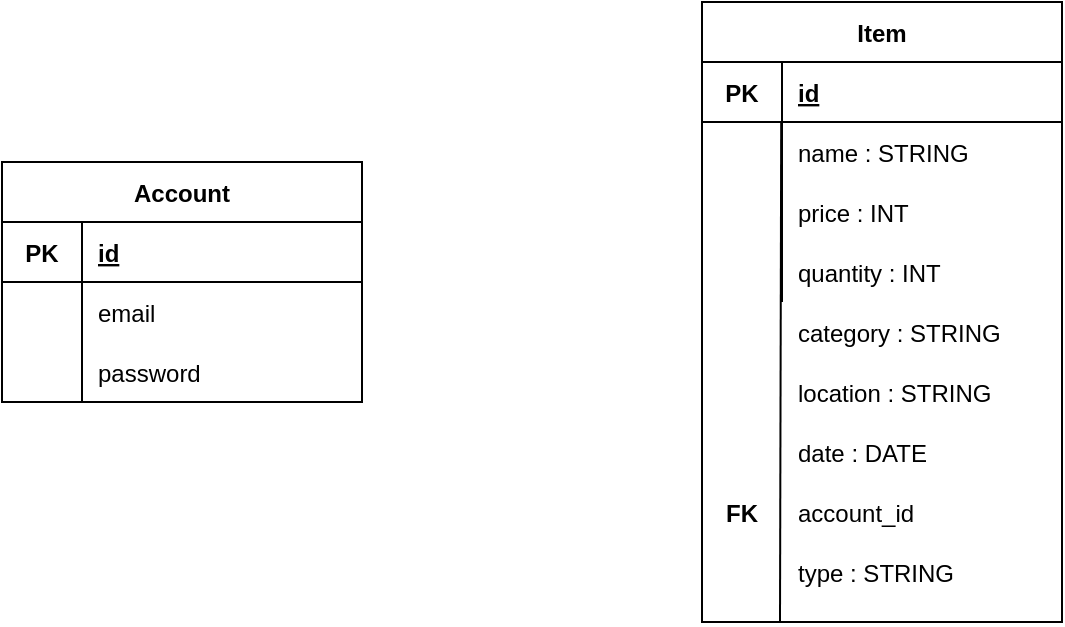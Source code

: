 <mxfile version="20.8.10" type="device"><diagram name="Page-1" id="TtEaD-CPEg2RzX_yP1ej"><mxGraphModel dx="1100" dy="750" grid="1" gridSize="10" guides="1" tooltips="1" connect="1" arrows="1" fold="1" page="1" pageScale="1" pageWidth="850" pageHeight="1100" math="0" shadow="0"><root><mxCell id="0"/><mxCell id="1" parent="0"/><mxCell id="OXw3tdGCLBM2GEosLcbu-1" value="Item" style="shape=table;startSize=30;container=1;collapsible=1;childLayout=tableLayout;fixedRows=1;rowLines=0;fontStyle=1;align=center;resizeLast=1;rounded=0;labelBackgroundColor=none;" vertex="1" parent="1"><mxGeometry x="390" y="310" width="180" height="310" as="geometry"/></mxCell><mxCell id="OXw3tdGCLBM2GEosLcbu-2" value="" style="shape=tableRow;horizontal=0;startSize=0;swimlaneHead=0;swimlaneBody=0;fillColor=none;collapsible=0;dropTarget=0;points=[[0,0.5],[1,0.5]];portConstraint=eastwest;top=0;left=0;right=0;bottom=1;rounded=0;labelBackgroundColor=none;" vertex="1" parent="OXw3tdGCLBM2GEosLcbu-1"><mxGeometry y="30" width="180" height="30" as="geometry"/></mxCell><mxCell id="OXw3tdGCLBM2GEosLcbu-3" value="PK" style="shape=partialRectangle;connectable=0;fillColor=none;top=0;left=0;bottom=0;right=0;fontStyle=1;overflow=hidden;rounded=0;labelBackgroundColor=none;" vertex="1" parent="OXw3tdGCLBM2GEosLcbu-2"><mxGeometry width="40" height="30" as="geometry"><mxRectangle width="40" height="30" as="alternateBounds"/></mxGeometry></mxCell><mxCell id="OXw3tdGCLBM2GEosLcbu-4" value="id" style="shape=partialRectangle;connectable=0;fillColor=none;top=0;left=0;bottom=0;right=0;align=left;spacingLeft=6;fontStyle=5;overflow=hidden;rounded=0;labelBackgroundColor=none;" vertex="1" parent="OXw3tdGCLBM2GEosLcbu-2"><mxGeometry x="40" width="140" height="30" as="geometry"><mxRectangle width="140" height="30" as="alternateBounds"/></mxGeometry></mxCell><mxCell id="OXw3tdGCLBM2GEosLcbu-5" value="" style="shape=tableRow;horizontal=0;startSize=0;swimlaneHead=0;swimlaneBody=0;fillColor=none;collapsible=0;dropTarget=0;points=[[0,0.5],[1,0.5]];portConstraint=eastwest;top=0;left=0;right=0;bottom=0;rounded=0;labelBackgroundColor=none;" vertex="1" parent="OXw3tdGCLBM2GEosLcbu-1"><mxGeometry y="60" width="180" height="30" as="geometry"/></mxCell><mxCell id="OXw3tdGCLBM2GEosLcbu-6" value="" style="shape=partialRectangle;connectable=0;fillColor=none;top=0;left=0;bottom=0;right=0;editable=1;overflow=hidden;rounded=0;labelBackgroundColor=none;" vertex="1" parent="OXw3tdGCLBM2GEosLcbu-5"><mxGeometry width="40" height="30" as="geometry"><mxRectangle width="40" height="30" as="alternateBounds"/></mxGeometry></mxCell><mxCell id="OXw3tdGCLBM2GEosLcbu-7" value="name : STRING" style="shape=partialRectangle;connectable=0;fillColor=none;top=0;left=0;bottom=0;right=0;align=left;spacingLeft=6;overflow=hidden;rounded=0;labelBackgroundColor=none;" vertex="1" parent="OXw3tdGCLBM2GEosLcbu-5"><mxGeometry x="40" width="140" height="30" as="geometry"><mxRectangle width="140" height="30" as="alternateBounds"/></mxGeometry></mxCell><mxCell id="OXw3tdGCLBM2GEosLcbu-8" value="" style="shape=tableRow;horizontal=0;startSize=0;swimlaneHead=0;swimlaneBody=0;fillColor=none;collapsible=0;dropTarget=0;points=[[0,0.5],[1,0.5]];portConstraint=eastwest;top=0;left=0;right=0;bottom=0;rounded=0;labelBackgroundColor=none;" vertex="1" parent="OXw3tdGCLBM2GEosLcbu-1"><mxGeometry y="90" width="180" height="30" as="geometry"/></mxCell><mxCell id="OXw3tdGCLBM2GEosLcbu-9" value="" style="shape=partialRectangle;connectable=0;fillColor=none;top=0;left=0;bottom=0;right=0;editable=1;overflow=hidden;rounded=0;labelBackgroundColor=none;" vertex="1" parent="OXw3tdGCLBM2GEosLcbu-8"><mxGeometry width="40" height="30" as="geometry"><mxRectangle width="40" height="30" as="alternateBounds"/></mxGeometry></mxCell><mxCell id="OXw3tdGCLBM2GEosLcbu-10" value="price : INT" style="shape=partialRectangle;connectable=0;fillColor=none;top=0;left=0;bottom=0;right=0;align=left;spacingLeft=6;overflow=hidden;rounded=0;labelBackgroundColor=none;" vertex="1" parent="OXw3tdGCLBM2GEosLcbu-8"><mxGeometry x="40" width="140" height="30" as="geometry"><mxRectangle width="140" height="30" as="alternateBounds"/></mxGeometry></mxCell><mxCell id="OXw3tdGCLBM2GEosLcbu-11" value="" style="shape=tableRow;horizontal=0;startSize=0;swimlaneHead=0;swimlaneBody=0;fillColor=none;collapsible=0;dropTarget=0;points=[[0,0.5],[1,0.5]];portConstraint=eastwest;top=0;left=0;right=0;bottom=0;rounded=0;labelBackgroundColor=none;" vertex="1" parent="OXw3tdGCLBM2GEosLcbu-1"><mxGeometry y="120" width="180" height="30" as="geometry"/></mxCell><mxCell id="OXw3tdGCLBM2GEosLcbu-12" value="" style="shape=partialRectangle;connectable=0;fillColor=none;top=0;left=0;bottom=0;right=0;editable=1;overflow=hidden;rounded=0;labelBackgroundColor=none;" vertex="1" parent="OXw3tdGCLBM2GEosLcbu-11"><mxGeometry width="40" height="30" as="geometry"><mxRectangle width="40" height="30" as="alternateBounds"/></mxGeometry></mxCell><mxCell id="OXw3tdGCLBM2GEosLcbu-13" value="quantity : INT" style="shape=partialRectangle;connectable=0;fillColor=none;top=0;left=0;bottom=0;right=0;align=left;spacingLeft=6;overflow=hidden;rounded=0;labelBackgroundColor=none;" vertex="1" parent="OXw3tdGCLBM2GEosLcbu-11"><mxGeometry x="40" width="140" height="30" as="geometry"><mxRectangle width="140" height="30" as="alternateBounds"/></mxGeometry></mxCell><mxCell id="OXw3tdGCLBM2GEosLcbu-53" value="" style="endArrow=none;html=1;exitX=0.22;exitY=-0.009;exitDx=0;exitDy=0;exitPerimeter=0;" edge="1" parent="OXw3tdGCLBM2GEosLcbu-1" source="OXw3tdGCLBM2GEosLcbu-5"><mxGeometry width="50" height="50" relative="1" as="geometry"><mxPoint x="90" y="40" as="sourcePoint"/><mxPoint x="39" y="310" as="targetPoint"/></mxGeometry></mxCell><mxCell id="OXw3tdGCLBM2GEosLcbu-20" value="" style="shape=tableRow;horizontal=0;startSize=0;swimlaneHead=0;swimlaneBody=0;fillColor=none;collapsible=0;dropTarget=0;points=[[0,0.5],[1,0.5]];portConstraint=eastwest;top=0;left=0;right=0;bottom=0;rounded=0;labelBackgroundColor=none;" vertex="1" parent="1"><mxGeometry x="390" y="460" width="180" height="30" as="geometry"/></mxCell><mxCell id="OXw3tdGCLBM2GEosLcbu-21" value="" style="shape=partialRectangle;connectable=0;fillColor=none;top=0;left=0;bottom=0;right=0;editable=1;overflow=hidden;rounded=0;labelBackgroundColor=none;" vertex="1" parent="OXw3tdGCLBM2GEosLcbu-20"><mxGeometry width="30" height="30" as="geometry"><mxRectangle width="30" height="30" as="alternateBounds"/></mxGeometry></mxCell><mxCell id="OXw3tdGCLBM2GEosLcbu-24" value="Account" style="shape=table;startSize=30;container=1;collapsible=1;childLayout=tableLayout;fixedRows=1;rowLines=0;fontStyle=1;align=center;resizeLast=1;rounded=0;labelBackgroundColor=none;" vertex="1" parent="1"><mxGeometry x="40" y="390" width="180" height="120" as="geometry"/></mxCell><mxCell id="OXw3tdGCLBM2GEosLcbu-25" value="" style="shape=tableRow;horizontal=0;startSize=0;swimlaneHead=0;swimlaneBody=0;fillColor=none;collapsible=0;dropTarget=0;points=[[0,0.5],[1,0.5]];portConstraint=eastwest;top=0;left=0;right=0;bottom=1;rounded=0;labelBackgroundColor=none;" vertex="1" parent="OXw3tdGCLBM2GEosLcbu-24"><mxGeometry y="30" width="180" height="30" as="geometry"/></mxCell><mxCell id="OXw3tdGCLBM2GEosLcbu-26" value="PK" style="shape=partialRectangle;connectable=0;fillColor=none;top=0;left=0;bottom=0;right=0;fontStyle=1;overflow=hidden;rounded=0;labelBackgroundColor=none;" vertex="1" parent="OXw3tdGCLBM2GEosLcbu-25"><mxGeometry width="40" height="30" as="geometry"><mxRectangle width="40" height="30" as="alternateBounds"/></mxGeometry></mxCell><mxCell id="OXw3tdGCLBM2GEosLcbu-27" value="id" style="shape=partialRectangle;connectable=0;fillColor=none;top=0;left=0;bottom=0;right=0;align=left;spacingLeft=6;fontStyle=5;overflow=hidden;rounded=0;labelBackgroundColor=none;" vertex="1" parent="OXw3tdGCLBM2GEosLcbu-25"><mxGeometry x="40" width="140" height="30" as="geometry"><mxRectangle width="140" height="30" as="alternateBounds"/></mxGeometry></mxCell><mxCell id="OXw3tdGCLBM2GEosLcbu-28" value="" style="shape=tableRow;horizontal=0;startSize=0;swimlaneHead=0;swimlaneBody=0;fillColor=none;collapsible=0;dropTarget=0;points=[[0,0.5],[1,0.5]];portConstraint=eastwest;top=0;left=0;right=0;bottom=0;rounded=0;labelBackgroundColor=none;" vertex="1" parent="OXw3tdGCLBM2GEosLcbu-24"><mxGeometry y="60" width="180" height="30" as="geometry"/></mxCell><mxCell id="OXw3tdGCLBM2GEosLcbu-29" value="" style="shape=partialRectangle;connectable=0;fillColor=none;top=0;left=0;bottom=0;right=0;editable=1;overflow=hidden;rounded=0;labelBackgroundColor=none;" vertex="1" parent="OXw3tdGCLBM2GEosLcbu-28"><mxGeometry width="40" height="30" as="geometry"><mxRectangle width="40" height="30" as="alternateBounds"/></mxGeometry></mxCell><mxCell id="OXw3tdGCLBM2GEosLcbu-30" value="email" style="shape=partialRectangle;connectable=0;fillColor=none;top=0;left=0;bottom=0;right=0;align=left;spacingLeft=6;overflow=hidden;rounded=0;labelBackgroundColor=none;" vertex="1" parent="OXw3tdGCLBM2GEosLcbu-28"><mxGeometry x="40" width="140" height="30" as="geometry"><mxRectangle width="140" height="30" as="alternateBounds"/></mxGeometry></mxCell><mxCell id="OXw3tdGCLBM2GEosLcbu-31" value="" style="shape=tableRow;horizontal=0;startSize=0;swimlaneHead=0;swimlaneBody=0;fillColor=none;collapsible=0;dropTarget=0;points=[[0,0.5],[1,0.5]];portConstraint=eastwest;top=0;left=0;right=0;bottom=0;rounded=0;labelBackgroundColor=none;" vertex="1" parent="OXw3tdGCLBM2GEosLcbu-24"><mxGeometry y="90" width="180" height="30" as="geometry"/></mxCell><mxCell id="OXw3tdGCLBM2GEosLcbu-32" value="" style="shape=partialRectangle;connectable=0;fillColor=none;top=0;left=0;bottom=0;right=0;editable=1;overflow=hidden;rounded=0;labelBackgroundColor=none;" vertex="1" parent="OXw3tdGCLBM2GEosLcbu-31"><mxGeometry width="40" height="30" as="geometry"><mxRectangle width="40" height="30" as="alternateBounds"/></mxGeometry></mxCell><mxCell id="OXw3tdGCLBM2GEosLcbu-33" value="password" style="shape=partialRectangle;connectable=0;fillColor=none;top=0;left=0;bottom=0;right=0;align=left;spacingLeft=6;overflow=hidden;rounded=0;labelBackgroundColor=none;" vertex="1" parent="OXw3tdGCLBM2GEosLcbu-31"><mxGeometry x="40" width="140" height="30" as="geometry"><mxRectangle width="140" height="30" as="alternateBounds"/></mxGeometry></mxCell><mxCell id="OXw3tdGCLBM2GEosLcbu-41" value="" style="shape=tableRow;horizontal=0;startSize=0;swimlaneHead=0;swimlaneBody=0;fillColor=none;collapsible=0;dropTarget=0;points=[[0,0.5],[1,0.5]];portConstraint=eastwest;top=0;left=0;right=0;bottom=0;rounded=0;labelBackgroundColor=none;" vertex="1" parent="1"><mxGeometry x="390" y="460" width="180" height="30" as="geometry"/></mxCell><mxCell id="OXw3tdGCLBM2GEosLcbu-42" value="" style="shape=partialRectangle;connectable=0;fillColor=none;top=0;left=0;bottom=0;right=0;editable=1;overflow=hidden;rounded=0;labelBackgroundColor=none;" vertex="1" parent="OXw3tdGCLBM2GEosLcbu-41"><mxGeometry width="40" height="30" as="geometry"><mxRectangle width="40" height="30" as="alternateBounds"/></mxGeometry></mxCell><mxCell id="OXw3tdGCLBM2GEosLcbu-43" value="category : STRING" style="shape=partialRectangle;connectable=0;fillColor=none;top=0;left=0;bottom=0;right=0;align=left;spacingLeft=6;overflow=hidden;rounded=0;labelBackgroundColor=none;" vertex="1" parent="OXw3tdGCLBM2GEosLcbu-41"><mxGeometry x="40" width="140" height="30" as="geometry"><mxRectangle width="140" height="30" as="alternateBounds"/></mxGeometry></mxCell><mxCell id="OXw3tdGCLBM2GEosLcbu-44" value="" style="shape=tableRow;horizontal=0;startSize=0;swimlaneHead=0;swimlaneBody=0;fillColor=none;collapsible=0;dropTarget=0;points=[[0,0.5],[1,0.5]];portConstraint=eastwest;top=0;left=0;right=0;bottom=0;rounded=0;labelBackgroundColor=none;" vertex="1" parent="1"><mxGeometry x="390" y="490" width="180" height="30" as="geometry"/></mxCell><mxCell id="OXw3tdGCLBM2GEosLcbu-45" value="" style="shape=partialRectangle;connectable=0;fillColor=none;top=0;left=0;bottom=0;right=0;editable=1;overflow=hidden;rounded=0;labelBackgroundColor=none;" vertex="1" parent="OXw3tdGCLBM2GEosLcbu-44"><mxGeometry width="40" height="30" as="geometry"><mxRectangle width="40" height="30" as="alternateBounds"/></mxGeometry></mxCell><mxCell id="OXw3tdGCLBM2GEosLcbu-46" value="location : STRING" style="shape=partialRectangle;connectable=0;fillColor=none;top=0;left=0;bottom=0;right=0;align=left;spacingLeft=6;overflow=hidden;rounded=0;labelBackgroundColor=none;" vertex="1" parent="OXw3tdGCLBM2GEosLcbu-44"><mxGeometry x="40" width="140" height="30" as="geometry"><mxRectangle width="140" height="30" as="alternateBounds"/></mxGeometry></mxCell><mxCell id="OXw3tdGCLBM2GEosLcbu-47" value="" style="shape=tableRow;horizontal=0;startSize=0;swimlaneHead=0;swimlaneBody=0;fillColor=none;collapsible=0;dropTarget=0;points=[[0,0.5],[1,0.5]];portConstraint=eastwest;top=0;left=0;right=0;bottom=0;rounded=0;labelBackgroundColor=none;" vertex="1" parent="1"><mxGeometry x="390" y="520" width="180" height="30" as="geometry"/></mxCell><mxCell id="OXw3tdGCLBM2GEosLcbu-48" value="" style="shape=partialRectangle;connectable=0;fillColor=none;top=0;left=0;bottom=0;right=0;editable=1;overflow=hidden;rounded=0;labelBackgroundColor=none;" vertex="1" parent="OXw3tdGCLBM2GEosLcbu-47"><mxGeometry width="40" height="30" as="geometry"><mxRectangle width="40" height="30" as="alternateBounds"/></mxGeometry></mxCell><mxCell id="OXw3tdGCLBM2GEosLcbu-49" value="date : DATE" style="shape=partialRectangle;connectable=0;fillColor=none;top=0;left=0;bottom=0;right=0;align=left;spacingLeft=6;overflow=hidden;rounded=0;labelBackgroundColor=none;" vertex="1" parent="OXw3tdGCLBM2GEosLcbu-47"><mxGeometry x="40" width="140" height="30" as="geometry"><mxRectangle width="140" height="30" as="alternateBounds"/></mxGeometry></mxCell><mxCell id="OXw3tdGCLBM2GEosLcbu-50" value="" style="shape=tableRow;horizontal=0;startSize=0;swimlaneHead=0;swimlaneBody=0;fillColor=none;collapsible=0;dropTarget=0;points=[[0,0.5],[1,0.5]];portConstraint=eastwest;top=0;left=0;right=0;bottom=0;rounded=0;labelBackgroundColor=none;" vertex="1" parent="1"><mxGeometry x="390" y="550" width="180" height="30" as="geometry"/></mxCell><mxCell id="OXw3tdGCLBM2GEosLcbu-51" value="FK" style="shape=partialRectangle;connectable=0;fillColor=none;top=0;left=0;bottom=0;right=0;editable=1;overflow=hidden;rounded=0;labelBackgroundColor=none;fontStyle=1" vertex="1" parent="OXw3tdGCLBM2GEosLcbu-50"><mxGeometry width="40" height="30" as="geometry"><mxRectangle width="40" height="30" as="alternateBounds"/></mxGeometry></mxCell><mxCell id="OXw3tdGCLBM2GEosLcbu-52" value="account_id" style="shape=partialRectangle;connectable=0;fillColor=none;top=0;left=0;bottom=0;right=0;align=left;spacingLeft=6;overflow=hidden;rounded=0;labelBackgroundColor=none;" vertex="1" parent="OXw3tdGCLBM2GEosLcbu-50"><mxGeometry x="40" width="140" height="30" as="geometry"><mxRectangle width="140" height="30" as="alternateBounds"/></mxGeometry></mxCell><mxCell id="OXw3tdGCLBM2GEosLcbu-54" value="" style="shape=tableRow;horizontal=0;startSize=0;swimlaneHead=0;swimlaneBody=0;fillColor=none;collapsible=0;dropTarget=0;points=[[0,0.5],[1,0.5]];portConstraint=eastwest;top=0;left=0;right=0;bottom=0;rounded=0;labelBackgroundColor=none;" vertex="1" parent="1"><mxGeometry x="390" y="580" width="180" height="30" as="geometry"/></mxCell><mxCell id="OXw3tdGCLBM2GEosLcbu-55" value="" style="shape=partialRectangle;connectable=0;fillColor=none;top=0;left=0;bottom=0;right=0;editable=1;overflow=hidden;rounded=0;labelBackgroundColor=none;" vertex="1" parent="OXw3tdGCLBM2GEosLcbu-54"><mxGeometry width="40" height="30" as="geometry"><mxRectangle width="40" height="30" as="alternateBounds"/></mxGeometry></mxCell><mxCell id="OXw3tdGCLBM2GEosLcbu-56" value="type : STRING" style="shape=partialRectangle;connectable=0;fillColor=none;top=0;left=0;bottom=0;right=0;align=left;spacingLeft=6;overflow=hidden;rounded=0;labelBackgroundColor=none;" vertex="1" parent="OXw3tdGCLBM2GEosLcbu-54"><mxGeometry x="40" width="140" height="30" as="geometry"><mxRectangle width="140" height="30" as="alternateBounds"/></mxGeometry></mxCell></root></mxGraphModel></diagram></mxfile>